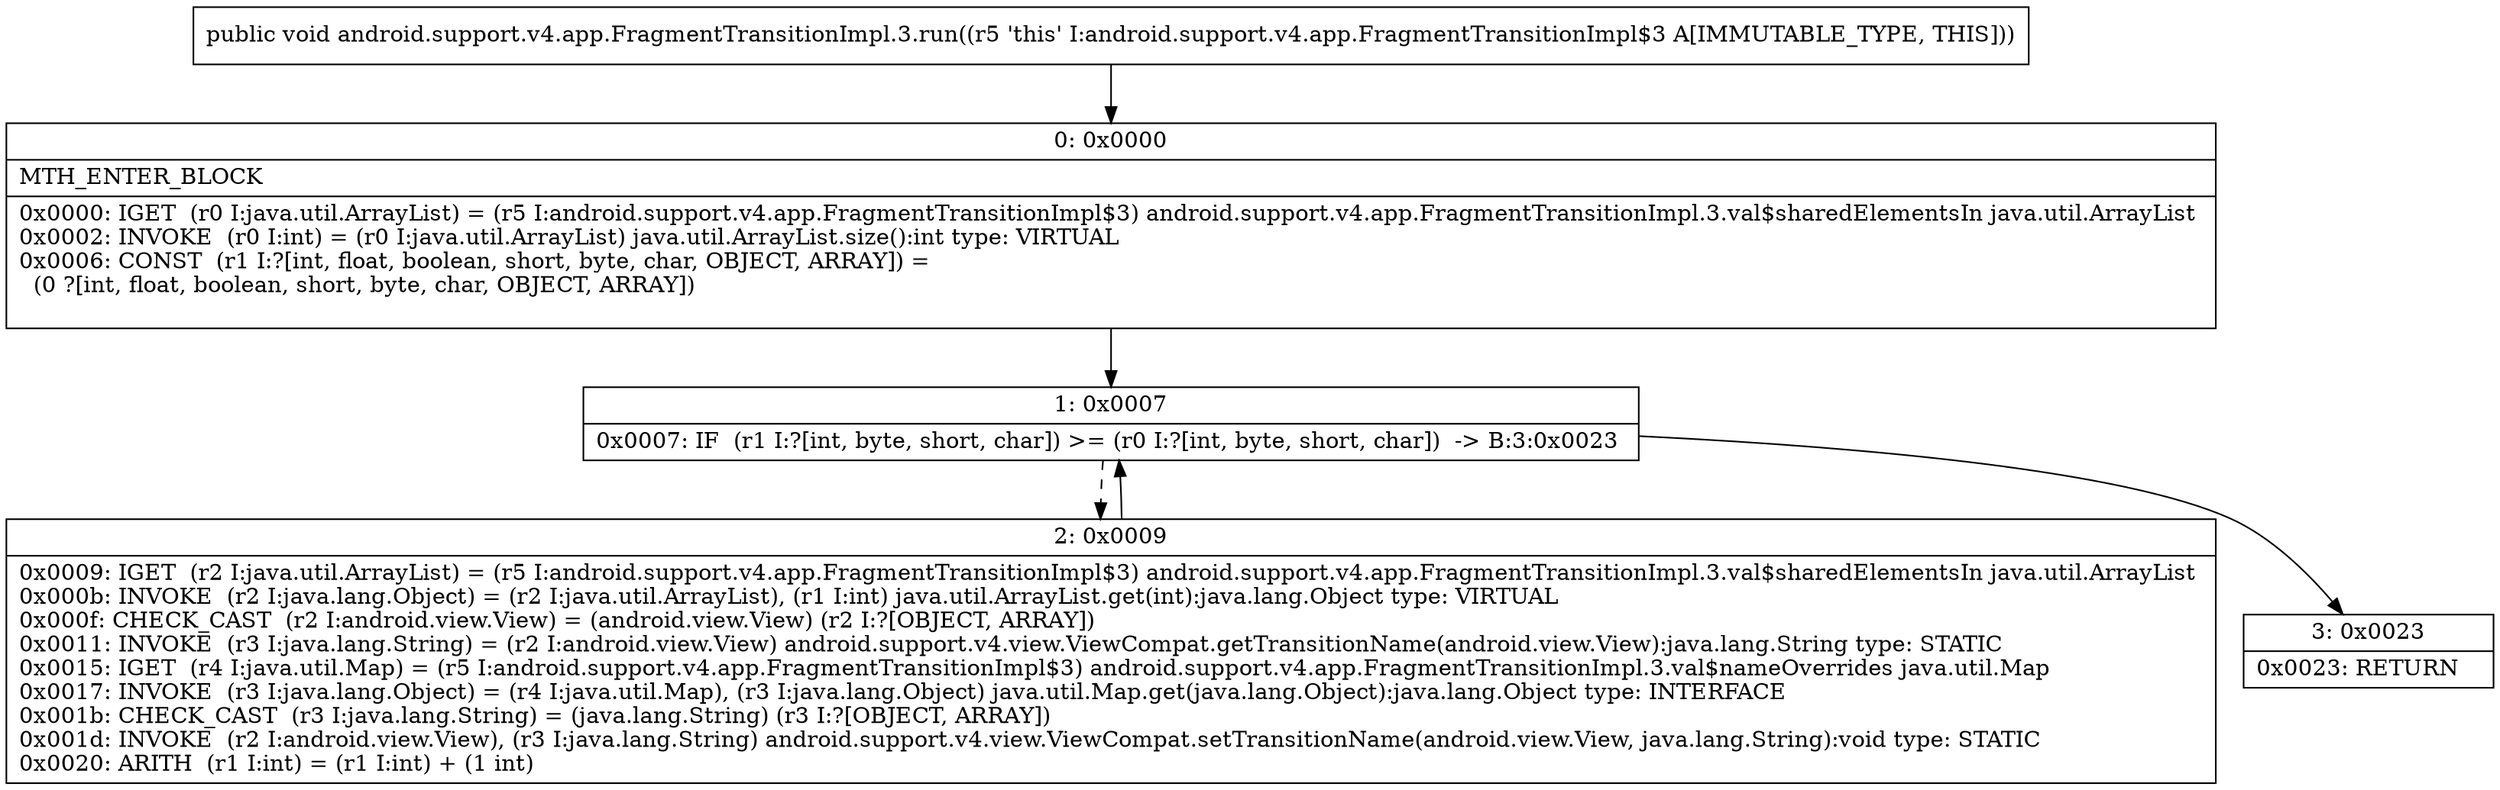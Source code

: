 digraph "CFG forandroid.support.v4.app.FragmentTransitionImpl.3.run()V" {
Node_0 [shape=record,label="{0\:\ 0x0000|MTH_ENTER_BLOCK\l|0x0000: IGET  (r0 I:java.util.ArrayList) = (r5 I:android.support.v4.app.FragmentTransitionImpl$3) android.support.v4.app.FragmentTransitionImpl.3.val$sharedElementsIn java.util.ArrayList \l0x0002: INVOKE  (r0 I:int) = (r0 I:java.util.ArrayList) java.util.ArrayList.size():int type: VIRTUAL \l0x0006: CONST  (r1 I:?[int, float, boolean, short, byte, char, OBJECT, ARRAY]) = \l  (0 ?[int, float, boolean, short, byte, char, OBJECT, ARRAY])\l \l}"];
Node_1 [shape=record,label="{1\:\ 0x0007|0x0007: IF  (r1 I:?[int, byte, short, char]) \>= (r0 I:?[int, byte, short, char])  \-\> B:3:0x0023 \l}"];
Node_2 [shape=record,label="{2\:\ 0x0009|0x0009: IGET  (r2 I:java.util.ArrayList) = (r5 I:android.support.v4.app.FragmentTransitionImpl$3) android.support.v4.app.FragmentTransitionImpl.3.val$sharedElementsIn java.util.ArrayList \l0x000b: INVOKE  (r2 I:java.lang.Object) = (r2 I:java.util.ArrayList), (r1 I:int) java.util.ArrayList.get(int):java.lang.Object type: VIRTUAL \l0x000f: CHECK_CAST  (r2 I:android.view.View) = (android.view.View) (r2 I:?[OBJECT, ARRAY]) \l0x0011: INVOKE  (r3 I:java.lang.String) = (r2 I:android.view.View) android.support.v4.view.ViewCompat.getTransitionName(android.view.View):java.lang.String type: STATIC \l0x0015: IGET  (r4 I:java.util.Map) = (r5 I:android.support.v4.app.FragmentTransitionImpl$3) android.support.v4.app.FragmentTransitionImpl.3.val$nameOverrides java.util.Map \l0x0017: INVOKE  (r3 I:java.lang.Object) = (r4 I:java.util.Map), (r3 I:java.lang.Object) java.util.Map.get(java.lang.Object):java.lang.Object type: INTERFACE \l0x001b: CHECK_CAST  (r3 I:java.lang.String) = (java.lang.String) (r3 I:?[OBJECT, ARRAY]) \l0x001d: INVOKE  (r2 I:android.view.View), (r3 I:java.lang.String) android.support.v4.view.ViewCompat.setTransitionName(android.view.View, java.lang.String):void type: STATIC \l0x0020: ARITH  (r1 I:int) = (r1 I:int) + (1 int) \l}"];
Node_3 [shape=record,label="{3\:\ 0x0023|0x0023: RETURN   \l}"];
MethodNode[shape=record,label="{public void android.support.v4.app.FragmentTransitionImpl.3.run((r5 'this' I:android.support.v4.app.FragmentTransitionImpl$3 A[IMMUTABLE_TYPE, THIS])) }"];
MethodNode -> Node_0;
Node_0 -> Node_1;
Node_1 -> Node_2[style=dashed];
Node_1 -> Node_3;
Node_2 -> Node_1;
}

